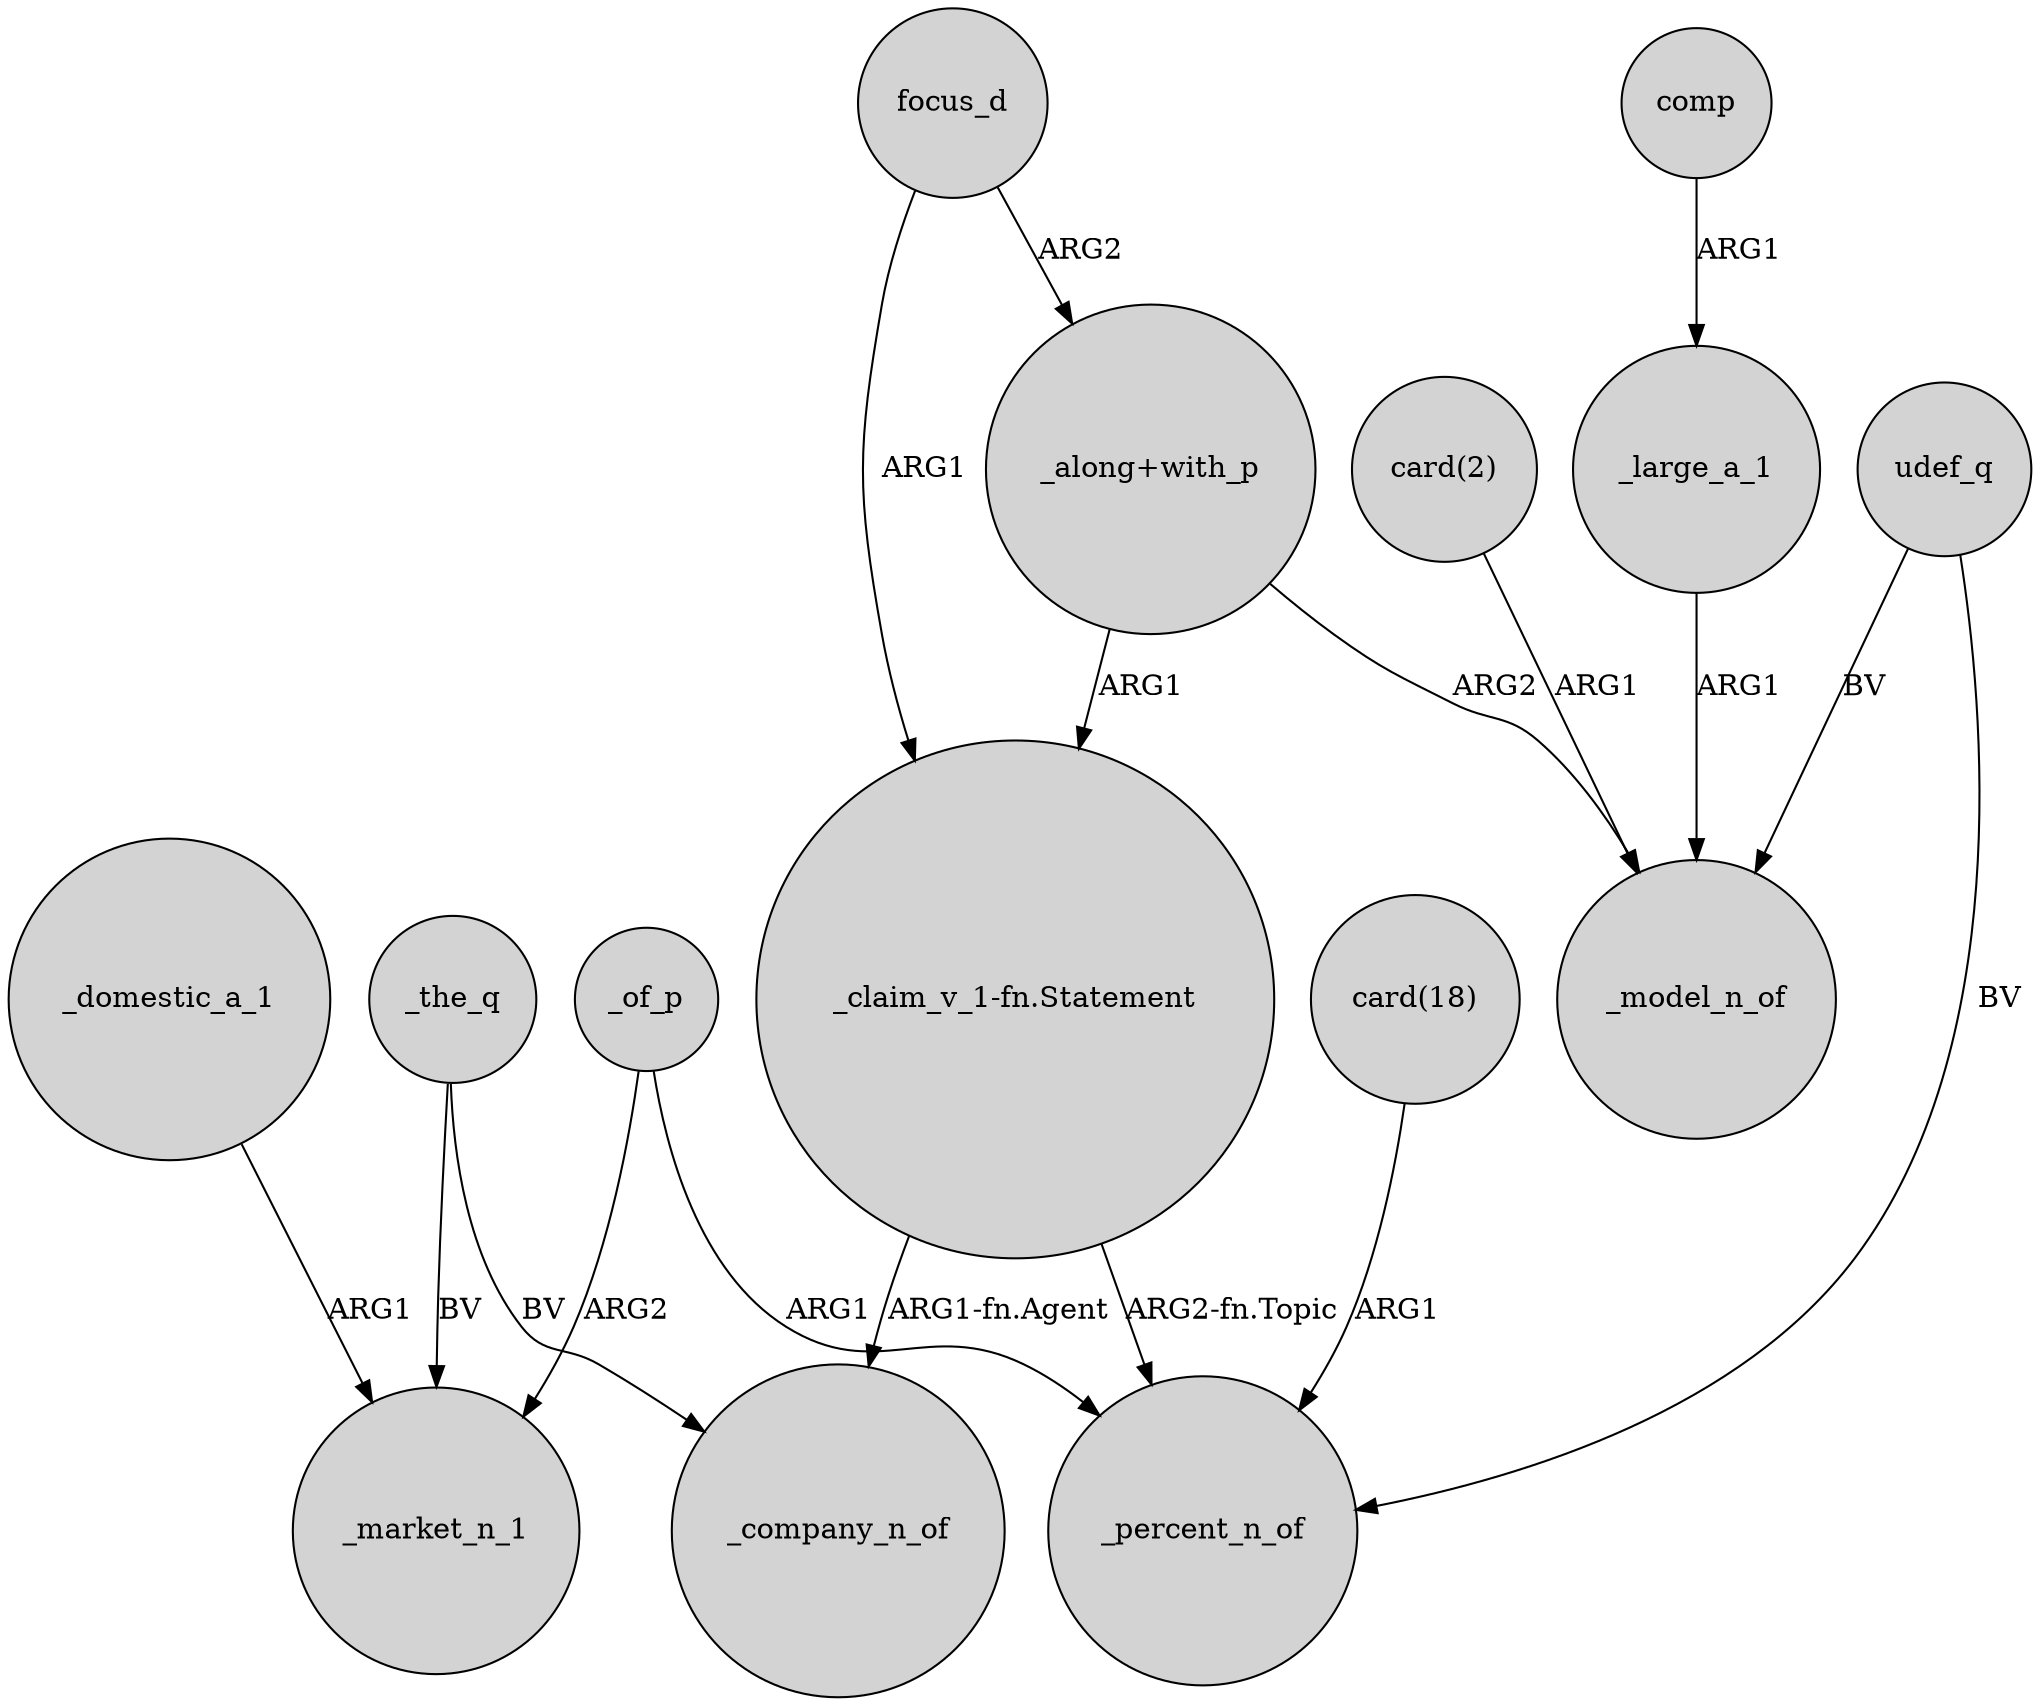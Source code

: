 digraph {
	node [shape=circle style=filled]
	_domestic_a_1 -> _market_n_1 [label=ARG1]
	"_along+with_p" -> _model_n_of [label=ARG2]
	_of_p -> _percent_n_of [label=ARG1]
	udef_q -> _model_n_of [label=BV]
	"_claim_v_1-fn.Statement" -> _percent_n_of [label="ARG2-fn.Topic"]
	udef_q -> _percent_n_of [label=BV]
	"card(2)" -> _model_n_of [label=ARG1]
	"card(18)" -> _percent_n_of [label=ARG1]
	_the_q -> _market_n_1 [label=BV]
	_the_q -> _company_n_of [label=BV]
	comp -> _large_a_1 [label=ARG1]
	_large_a_1 -> _model_n_of [label=ARG1]
	"_claim_v_1-fn.Statement" -> _company_n_of [label="ARG1-fn.Agent"]
	focus_d -> "_along+with_p" [label=ARG2]
	focus_d -> "_claim_v_1-fn.Statement" [label=ARG1]
	"_along+with_p" -> "_claim_v_1-fn.Statement" [label=ARG1]
	_of_p -> _market_n_1 [label=ARG2]
}
